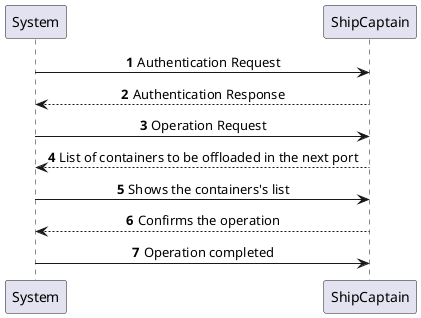 @startuml

'https://plantuml.com/sequence-diagram

autonumber

skinparam sequenceMessageAlign center

System -> ShipCaptain: Authentication Request
ShipCaptain --> System: Authentication Response

System -> ShipCaptain: Operation Request
System <-- ShipCaptain: List of containers to be offloaded in the next port

System -> ShipCaptain: Shows the containers's list
System <-- ShipCaptain: Confirms the operation

System -> ShipCaptain: Operation completed

@enduml